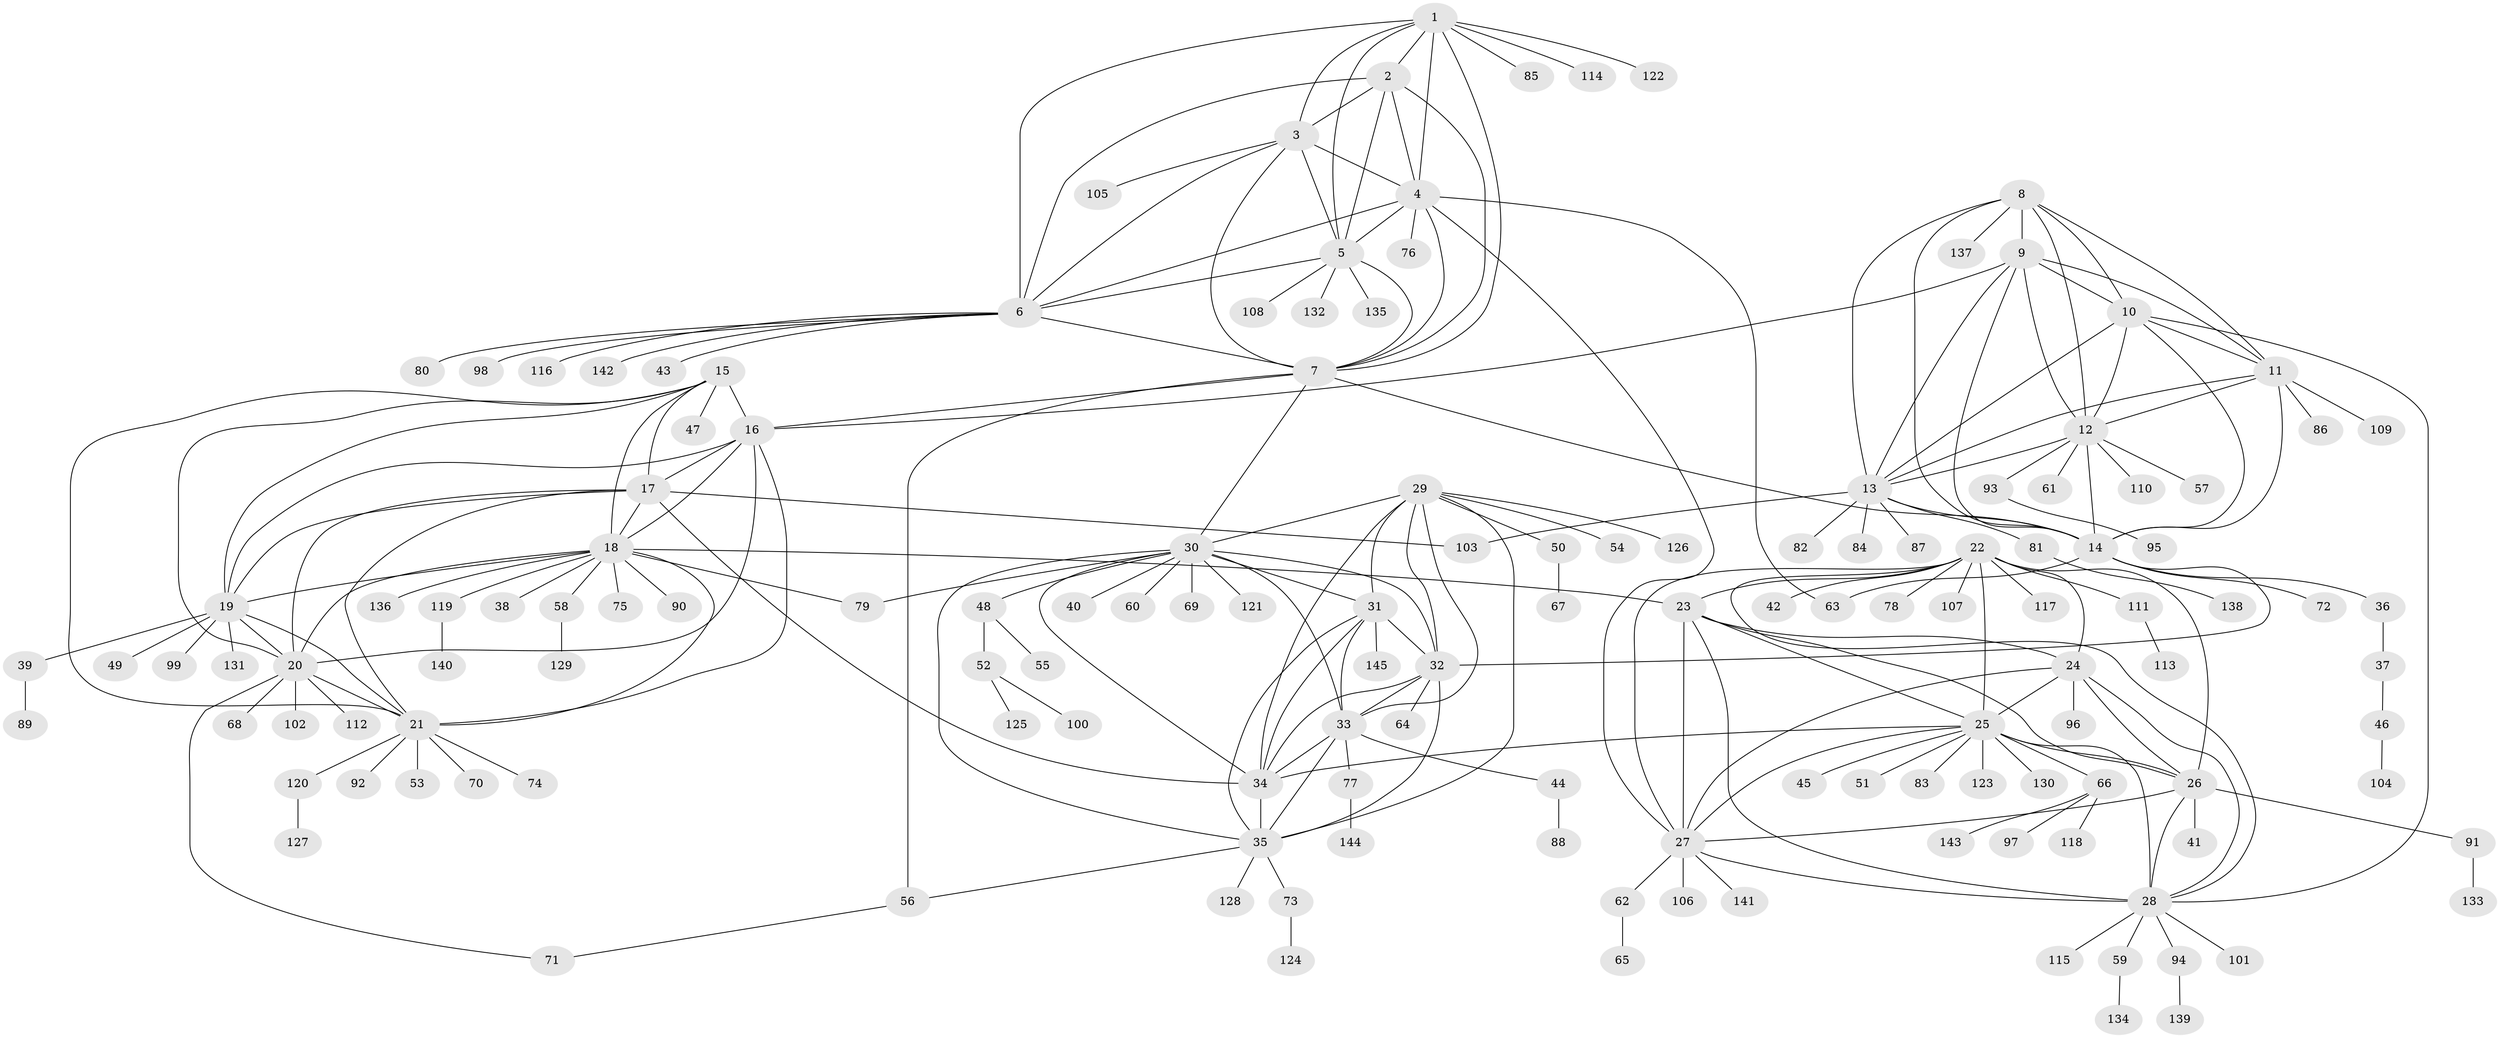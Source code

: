 // coarse degree distribution, {10: 0.034482758620689655, 7: 0.034482758620689655, 1: 0.7413793103448276, 13: 0.017241379310344827, 8: 0.034482758620689655, 5: 0.08620689655172414, 2: 0.017241379310344827, 6: 0.017241379310344827, 11: 0.017241379310344827}
// Generated by graph-tools (version 1.1) at 2025/37/03/04/25 23:37:41]
// undirected, 145 vertices, 230 edges
graph export_dot {
  node [color=gray90,style=filled];
  1;
  2;
  3;
  4;
  5;
  6;
  7;
  8;
  9;
  10;
  11;
  12;
  13;
  14;
  15;
  16;
  17;
  18;
  19;
  20;
  21;
  22;
  23;
  24;
  25;
  26;
  27;
  28;
  29;
  30;
  31;
  32;
  33;
  34;
  35;
  36;
  37;
  38;
  39;
  40;
  41;
  42;
  43;
  44;
  45;
  46;
  47;
  48;
  49;
  50;
  51;
  52;
  53;
  54;
  55;
  56;
  57;
  58;
  59;
  60;
  61;
  62;
  63;
  64;
  65;
  66;
  67;
  68;
  69;
  70;
  71;
  72;
  73;
  74;
  75;
  76;
  77;
  78;
  79;
  80;
  81;
  82;
  83;
  84;
  85;
  86;
  87;
  88;
  89;
  90;
  91;
  92;
  93;
  94;
  95;
  96;
  97;
  98;
  99;
  100;
  101;
  102;
  103;
  104;
  105;
  106;
  107;
  108;
  109;
  110;
  111;
  112;
  113;
  114;
  115;
  116;
  117;
  118;
  119;
  120;
  121;
  122;
  123;
  124;
  125;
  126;
  127;
  128;
  129;
  130;
  131;
  132;
  133;
  134;
  135;
  136;
  137;
  138;
  139;
  140;
  141;
  142;
  143;
  144;
  145;
  1 -- 2;
  1 -- 3;
  1 -- 4;
  1 -- 5;
  1 -- 6;
  1 -- 7;
  1 -- 85;
  1 -- 114;
  1 -- 122;
  2 -- 3;
  2 -- 4;
  2 -- 5;
  2 -- 6;
  2 -- 7;
  3 -- 4;
  3 -- 5;
  3 -- 6;
  3 -- 7;
  3 -- 105;
  4 -- 5;
  4 -- 6;
  4 -- 7;
  4 -- 27;
  4 -- 63;
  4 -- 76;
  5 -- 6;
  5 -- 7;
  5 -- 108;
  5 -- 132;
  5 -- 135;
  6 -- 7;
  6 -- 43;
  6 -- 80;
  6 -- 98;
  6 -- 116;
  6 -- 142;
  7 -- 14;
  7 -- 16;
  7 -- 30;
  7 -- 56;
  8 -- 9;
  8 -- 10;
  8 -- 11;
  8 -- 12;
  8 -- 13;
  8 -- 14;
  8 -- 137;
  9 -- 10;
  9 -- 11;
  9 -- 12;
  9 -- 13;
  9 -- 14;
  9 -- 16;
  10 -- 11;
  10 -- 12;
  10 -- 13;
  10 -- 14;
  10 -- 28;
  11 -- 12;
  11 -- 13;
  11 -- 14;
  11 -- 86;
  11 -- 109;
  12 -- 13;
  12 -- 14;
  12 -- 57;
  12 -- 61;
  12 -- 93;
  12 -- 110;
  13 -- 14;
  13 -- 81;
  13 -- 82;
  13 -- 84;
  13 -- 87;
  13 -- 103;
  14 -- 32;
  14 -- 36;
  14 -- 63;
  14 -- 72;
  15 -- 16;
  15 -- 17;
  15 -- 18;
  15 -- 19;
  15 -- 20;
  15 -- 21;
  15 -- 47;
  16 -- 17;
  16 -- 18;
  16 -- 19;
  16 -- 20;
  16 -- 21;
  17 -- 18;
  17 -- 19;
  17 -- 20;
  17 -- 21;
  17 -- 34;
  17 -- 103;
  18 -- 19;
  18 -- 20;
  18 -- 21;
  18 -- 23;
  18 -- 38;
  18 -- 58;
  18 -- 75;
  18 -- 79;
  18 -- 90;
  18 -- 119;
  18 -- 136;
  19 -- 20;
  19 -- 21;
  19 -- 39;
  19 -- 49;
  19 -- 99;
  19 -- 131;
  20 -- 21;
  20 -- 68;
  20 -- 71;
  20 -- 102;
  20 -- 112;
  21 -- 53;
  21 -- 70;
  21 -- 74;
  21 -- 92;
  21 -- 120;
  22 -- 23;
  22 -- 24;
  22 -- 25;
  22 -- 26;
  22 -- 27;
  22 -- 28;
  22 -- 42;
  22 -- 78;
  22 -- 107;
  22 -- 111;
  22 -- 117;
  23 -- 24;
  23 -- 25;
  23 -- 26;
  23 -- 27;
  23 -- 28;
  24 -- 25;
  24 -- 26;
  24 -- 27;
  24 -- 28;
  24 -- 96;
  25 -- 26;
  25 -- 27;
  25 -- 28;
  25 -- 34;
  25 -- 45;
  25 -- 51;
  25 -- 66;
  25 -- 83;
  25 -- 123;
  25 -- 130;
  26 -- 27;
  26 -- 28;
  26 -- 41;
  26 -- 91;
  27 -- 28;
  27 -- 62;
  27 -- 106;
  27 -- 141;
  28 -- 59;
  28 -- 94;
  28 -- 101;
  28 -- 115;
  29 -- 30;
  29 -- 31;
  29 -- 32;
  29 -- 33;
  29 -- 34;
  29 -- 35;
  29 -- 50;
  29 -- 54;
  29 -- 126;
  30 -- 31;
  30 -- 32;
  30 -- 33;
  30 -- 34;
  30 -- 35;
  30 -- 40;
  30 -- 48;
  30 -- 60;
  30 -- 69;
  30 -- 79;
  30 -- 121;
  31 -- 32;
  31 -- 33;
  31 -- 34;
  31 -- 35;
  31 -- 145;
  32 -- 33;
  32 -- 34;
  32 -- 35;
  32 -- 64;
  33 -- 34;
  33 -- 35;
  33 -- 44;
  33 -- 77;
  34 -- 35;
  35 -- 56;
  35 -- 73;
  35 -- 128;
  36 -- 37;
  37 -- 46;
  39 -- 89;
  44 -- 88;
  46 -- 104;
  48 -- 52;
  48 -- 55;
  50 -- 67;
  52 -- 100;
  52 -- 125;
  56 -- 71;
  58 -- 129;
  59 -- 134;
  62 -- 65;
  66 -- 97;
  66 -- 118;
  66 -- 143;
  73 -- 124;
  77 -- 144;
  81 -- 138;
  91 -- 133;
  93 -- 95;
  94 -- 139;
  111 -- 113;
  119 -- 140;
  120 -- 127;
}
